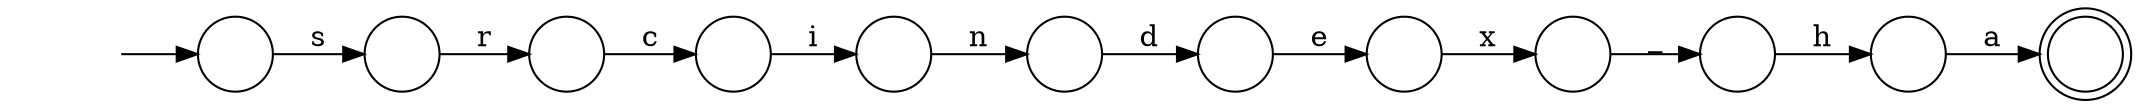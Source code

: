 digraph Automaton {
  rankdir = LR;
  0 [shape=doublecircle,label=""];
  1 [shape=circle,label=""];
  1 -> 9 [label="c"]
  2 [shape=circle,label=""];
  2 -> 4 [label="d"]
  3 [shape=circle,label=""];
  3 -> 0 [label="a"]
  4 [shape=circle,label=""];
  4 -> 6 [label="e"]
  5 [shape=circle,label=""];
  5 -> 3 [label="h"]
  6 [shape=circle,label=""];
  6 -> 10 [label="x"]
  7 [shape=circle,label=""];
  initial [shape=plaintext,label=""];
  initial -> 7
  7 -> 11 [label="s"]
  8 [shape=circle,label=""];
  8 -> 2 [label="n"]
  9 [shape=circle,label=""];
  9 -> 8 [label="i"]
  10 [shape=circle,label=""];
  10 -> 5 [label="_"]
  11 [shape=circle,label=""];
  11 -> 1 [label="r"]
}
